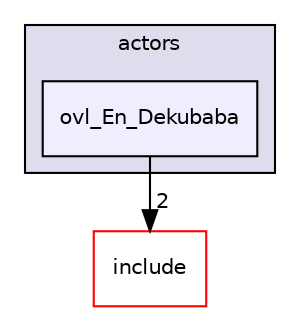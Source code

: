 digraph "src/overlays/actors/ovl_En_Dekubaba" {
  compound=true
  node [ fontsize="10", fontname="Helvetica"];
  edge [ labelfontsize="10", labelfontname="Helvetica"];
  subgraph clusterdir_e93473484be31ce7bcb356bd643a22f8 {
    graph [ bgcolor="#ddddee", pencolor="black", label="actors" fontname="Helvetica", fontsize="10", URL="dir_e93473484be31ce7bcb356bd643a22f8.html"]
  dir_764204387bf803cf6b82e965fc94bbe9 [shape=box, label="ovl_En_Dekubaba", style="filled", fillcolor="#eeeeff", pencolor="black", URL="dir_764204387bf803cf6b82e965fc94bbe9.html"];
  }
  dir_d44c64559bbebec7f509842c48db8b23 [shape=box label="include" fillcolor="white" style="filled" color="red" URL="dir_d44c64559bbebec7f509842c48db8b23.html"];
  dir_764204387bf803cf6b82e965fc94bbe9->dir_d44c64559bbebec7f509842c48db8b23 [headlabel="2", labeldistance=1.5 headhref="dir_000210_000000.html"];
}
